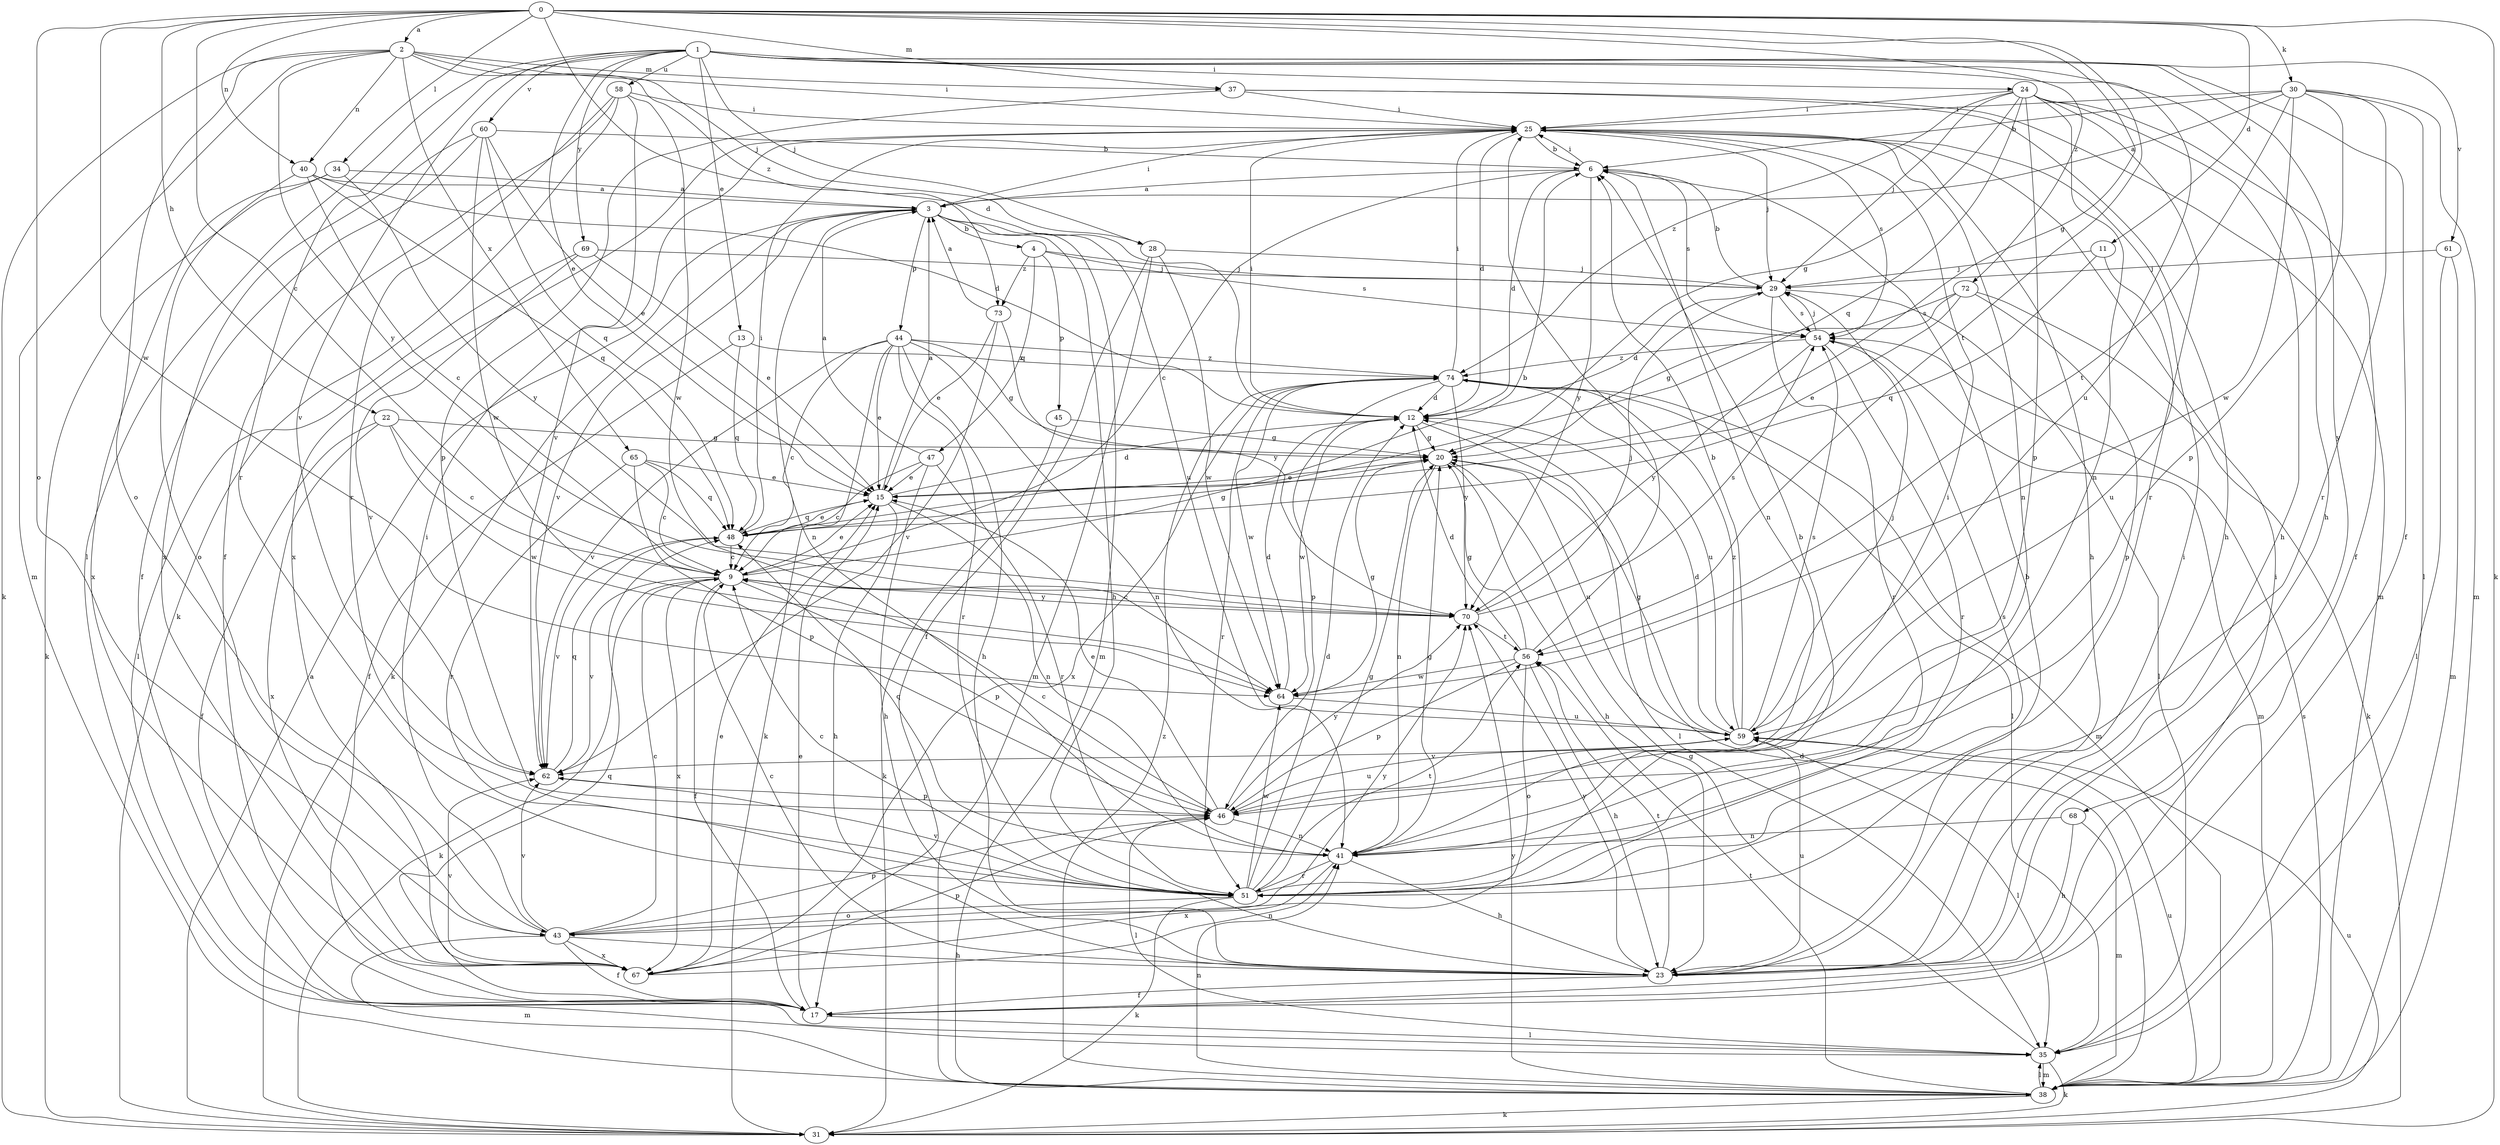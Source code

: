 strict digraph  {
0;
1;
2;
3;
4;
6;
9;
11;
12;
13;
15;
17;
20;
22;
23;
24;
25;
28;
29;
30;
31;
34;
35;
37;
38;
40;
41;
43;
44;
45;
46;
47;
48;
51;
54;
56;
58;
59;
60;
61;
62;
64;
65;
67;
68;
69;
70;
72;
73;
74;
0 -> 2  [label=a];
0 -> 9  [label=c];
0 -> 11  [label=d];
0 -> 12  [label=d];
0 -> 20  [label=g];
0 -> 22  [label=h];
0 -> 30  [label=k];
0 -> 31  [label=k];
0 -> 34  [label=l];
0 -> 37  [label=m];
0 -> 40  [label=n];
0 -> 43  [label=o];
0 -> 56  [label=t];
0 -> 64  [label=w];
0 -> 72  [label=z];
1 -> 13  [label=e];
1 -> 15  [label=e];
1 -> 17  [label=f];
1 -> 23  [label=h];
1 -> 24  [label=i];
1 -> 28  [label=j];
1 -> 35  [label=l];
1 -> 51  [label=r];
1 -> 58  [label=u];
1 -> 59  [label=u];
1 -> 60  [label=v];
1 -> 61  [label=v];
1 -> 62  [label=v];
1 -> 68  [label=y];
1 -> 69  [label=y];
2 -> 25  [label=i];
2 -> 28  [label=j];
2 -> 31  [label=k];
2 -> 37  [label=m];
2 -> 38  [label=m];
2 -> 40  [label=n];
2 -> 43  [label=o];
2 -> 65  [label=x];
2 -> 70  [label=y];
2 -> 73  [label=z];
3 -> 4  [label=b];
3 -> 23  [label=h];
3 -> 25  [label=i];
3 -> 31  [label=k];
3 -> 38  [label=m];
3 -> 41  [label=n];
3 -> 44  [label=p];
3 -> 59  [label=u];
3 -> 62  [label=v];
4 -> 29  [label=j];
4 -> 45  [label=p];
4 -> 47  [label=q];
4 -> 54  [label=s];
4 -> 73  [label=z];
6 -> 3  [label=a];
6 -> 9  [label=c];
6 -> 12  [label=d];
6 -> 25  [label=i];
6 -> 41  [label=n];
6 -> 54  [label=s];
6 -> 70  [label=y];
9 -> 6  [label=b];
9 -> 15  [label=e];
9 -> 17  [label=f];
9 -> 31  [label=k];
9 -> 46  [label=p];
9 -> 62  [label=v];
9 -> 67  [label=x];
9 -> 70  [label=y];
11 -> 29  [label=j];
11 -> 48  [label=q];
11 -> 59  [label=u];
12 -> 20  [label=g];
12 -> 25  [label=i];
12 -> 35  [label=l];
12 -> 64  [label=w];
13 -> 17  [label=f];
13 -> 48  [label=q];
13 -> 74  [label=z];
15 -> 3  [label=a];
15 -> 12  [label=d];
15 -> 23  [label=h];
15 -> 41  [label=n];
15 -> 48  [label=q];
17 -> 15  [label=e];
17 -> 25  [label=i];
17 -> 35  [label=l];
17 -> 48  [label=q];
20 -> 15  [label=e];
20 -> 23  [label=h];
20 -> 41  [label=n];
20 -> 59  [label=u];
22 -> 9  [label=c];
22 -> 17  [label=f];
22 -> 20  [label=g];
22 -> 64  [label=w];
22 -> 67  [label=x];
23 -> 6  [label=b];
23 -> 9  [label=c];
23 -> 17  [label=f];
23 -> 25  [label=i];
23 -> 56  [label=t];
23 -> 59  [label=u];
23 -> 70  [label=y];
24 -> 17  [label=f];
24 -> 20  [label=g];
24 -> 23  [label=h];
24 -> 25  [label=i];
24 -> 29  [label=j];
24 -> 41  [label=n];
24 -> 46  [label=p];
24 -> 48  [label=q];
24 -> 51  [label=r];
24 -> 74  [label=z];
25 -> 6  [label=b];
25 -> 12  [label=d];
25 -> 23  [label=h];
25 -> 29  [label=j];
25 -> 41  [label=n];
25 -> 54  [label=s];
25 -> 67  [label=x];
28 -> 17  [label=f];
28 -> 29  [label=j];
28 -> 38  [label=m];
28 -> 64  [label=w];
29 -> 6  [label=b];
29 -> 12  [label=d];
29 -> 35  [label=l];
29 -> 51  [label=r];
29 -> 54  [label=s];
30 -> 3  [label=a];
30 -> 6  [label=b];
30 -> 25  [label=i];
30 -> 35  [label=l];
30 -> 38  [label=m];
30 -> 46  [label=p];
30 -> 51  [label=r];
30 -> 56  [label=t];
30 -> 64  [label=w];
31 -> 3  [label=a];
31 -> 59  [label=u];
34 -> 3  [label=a];
34 -> 31  [label=k];
34 -> 67  [label=x];
34 -> 70  [label=y];
35 -> 20  [label=g];
35 -> 31  [label=k];
35 -> 38  [label=m];
37 -> 23  [label=h];
37 -> 25  [label=i];
37 -> 38  [label=m];
37 -> 46  [label=p];
38 -> 12  [label=d];
38 -> 31  [label=k];
38 -> 35  [label=l];
38 -> 41  [label=n];
38 -> 54  [label=s];
38 -> 56  [label=t];
38 -> 59  [label=u];
38 -> 70  [label=y];
38 -> 74  [label=z];
40 -> 3  [label=a];
40 -> 9  [label=c];
40 -> 12  [label=d];
40 -> 43  [label=o];
40 -> 48  [label=q];
41 -> 20  [label=g];
41 -> 23  [label=h];
41 -> 25  [label=i];
41 -> 48  [label=q];
41 -> 51  [label=r];
41 -> 67  [label=x];
43 -> 9  [label=c];
43 -> 17  [label=f];
43 -> 23  [label=h];
43 -> 25  [label=i];
43 -> 38  [label=m];
43 -> 46  [label=p];
43 -> 62  [label=v];
43 -> 67  [label=x];
43 -> 70  [label=y];
44 -> 9  [label=c];
44 -> 15  [label=e];
44 -> 20  [label=g];
44 -> 23  [label=h];
44 -> 31  [label=k];
44 -> 41  [label=n];
44 -> 51  [label=r];
44 -> 62  [label=v];
44 -> 74  [label=z];
45 -> 20  [label=g];
45 -> 31  [label=k];
46 -> 9  [label=c];
46 -> 15  [label=e];
46 -> 35  [label=l];
46 -> 41  [label=n];
46 -> 59  [label=u];
46 -> 70  [label=y];
47 -> 3  [label=a];
47 -> 9  [label=c];
47 -> 15  [label=e];
47 -> 23  [label=h];
47 -> 51  [label=r];
48 -> 9  [label=c];
48 -> 15  [label=e];
48 -> 20  [label=g];
48 -> 25  [label=i];
48 -> 62  [label=v];
51 -> 6  [label=b];
51 -> 9  [label=c];
51 -> 12  [label=d];
51 -> 20  [label=g];
51 -> 31  [label=k];
51 -> 43  [label=o];
51 -> 54  [label=s];
51 -> 56  [label=t];
51 -> 62  [label=v];
51 -> 64  [label=w];
54 -> 29  [label=j];
54 -> 38  [label=m];
54 -> 51  [label=r];
54 -> 70  [label=y];
54 -> 74  [label=z];
56 -> 12  [label=d];
56 -> 20  [label=g];
56 -> 23  [label=h];
56 -> 25  [label=i];
56 -> 43  [label=o];
56 -> 46  [label=p];
56 -> 64  [label=w];
58 -> 17  [label=f];
58 -> 25  [label=i];
58 -> 31  [label=k];
58 -> 51  [label=r];
58 -> 62  [label=v];
58 -> 64  [label=w];
59 -> 6  [label=b];
59 -> 12  [label=d];
59 -> 20  [label=g];
59 -> 29  [label=j];
59 -> 35  [label=l];
59 -> 54  [label=s];
59 -> 62  [label=v];
59 -> 74  [label=z];
60 -> 6  [label=b];
60 -> 15  [label=e];
60 -> 17  [label=f];
60 -> 48  [label=q];
60 -> 64  [label=w];
60 -> 67  [label=x];
61 -> 29  [label=j];
61 -> 35  [label=l];
61 -> 38  [label=m];
62 -> 46  [label=p];
62 -> 48  [label=q];
64 -> 12  [label=d];
64 -> 20  [label=g];
64 -> 59  [label=u];
65 -> 9  [label=c];
65 -> 15  [label=e];
65 -> 46  [label=p];
65 -> 48  [label=q];
65 -> 51  [label=r];
67 -> 15  [label=e];
67 -> 41  [label=n];
67 -> 46  [label=p];
67 -> 62  [label=v];
68 -> 23  [label=h];
68 -> 38  [label=m];
68 -> 41  [label=n];
69 -> 15  [label=e];
69 -> 29  [label=j];
69 -> 35  [label=l];
69 -> 62  [label=v];
70 -> 9  [label=c];
70 -> 29  [label=j];
70 -> 54  [label=s];
70 -> 56  [label=t];
72 -> 15  [label=e];
72 -> 20  [label=g];
72 -> 31  [label=k];
72 -> 46  [label=p];
72 -> 54  [label=s];
73 -> 3  [label=a];
73 -> 15  [label=e];
73 -> 62  [label=v];
73 -> 70  [label=y];
74 -> 12  [label=d];
74 -> 25  [label=i];
74 -> 35  [label=l];
74 -> 38  [label=m];
74 -> 46  [label=p];
74 -> 51  [label=r];
74 -> 59  [label=u];
74 -> 64  [label=w];
74 -> 67  [label=x];
74 -> 70  [label=y];
}
